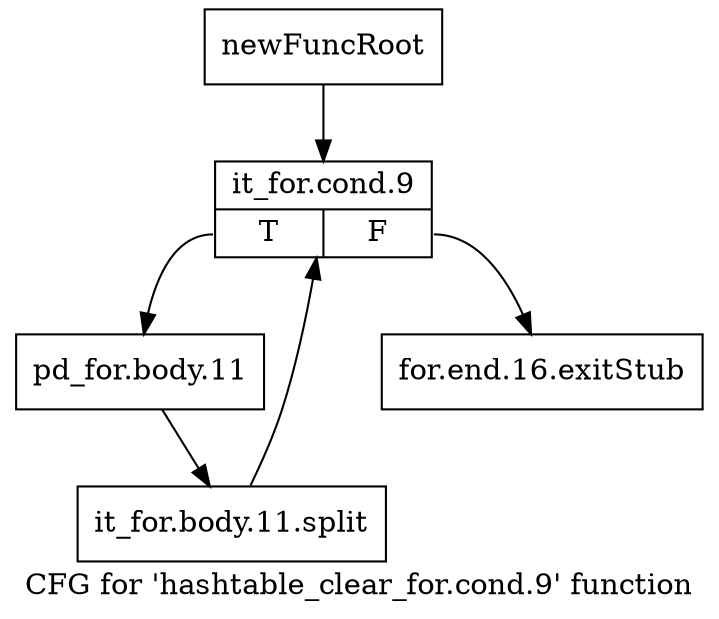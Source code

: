 digraph "CFG for 'hashtable_clear_for.cond.9' function" {
	label="CFG for 'hashtable_clear_for.cond.9' function";

	Node0x3e7e020 [shape=record,label="{newFuncRoot}"];
	Node0x3e7e020 -> Node0x3e7e0c0;
	Node0x3e7e070 [shape=record,label="{for.end.16.exitStub}"];
	Node0x3e7e0c0 [shape=record,label="{it_for.cond.9|{<s0>T|<s1>F}}"];
	Node0x3e7e0c0:s0 -> Node0x3e7e110;
	Node0x3e7e0c0:s1 -> Node0x3e7e070;
	Node0x3e7e110 [shape=record,label="{pd_for.body.11}"];
	Node0x3e7e110 -> Node0x4f99680;
	Node0x4f99680 [shape=record,label="{it_for.body.11.split}"];
	Node0x4f99680 -> Node0x3e7e0c0;
}
